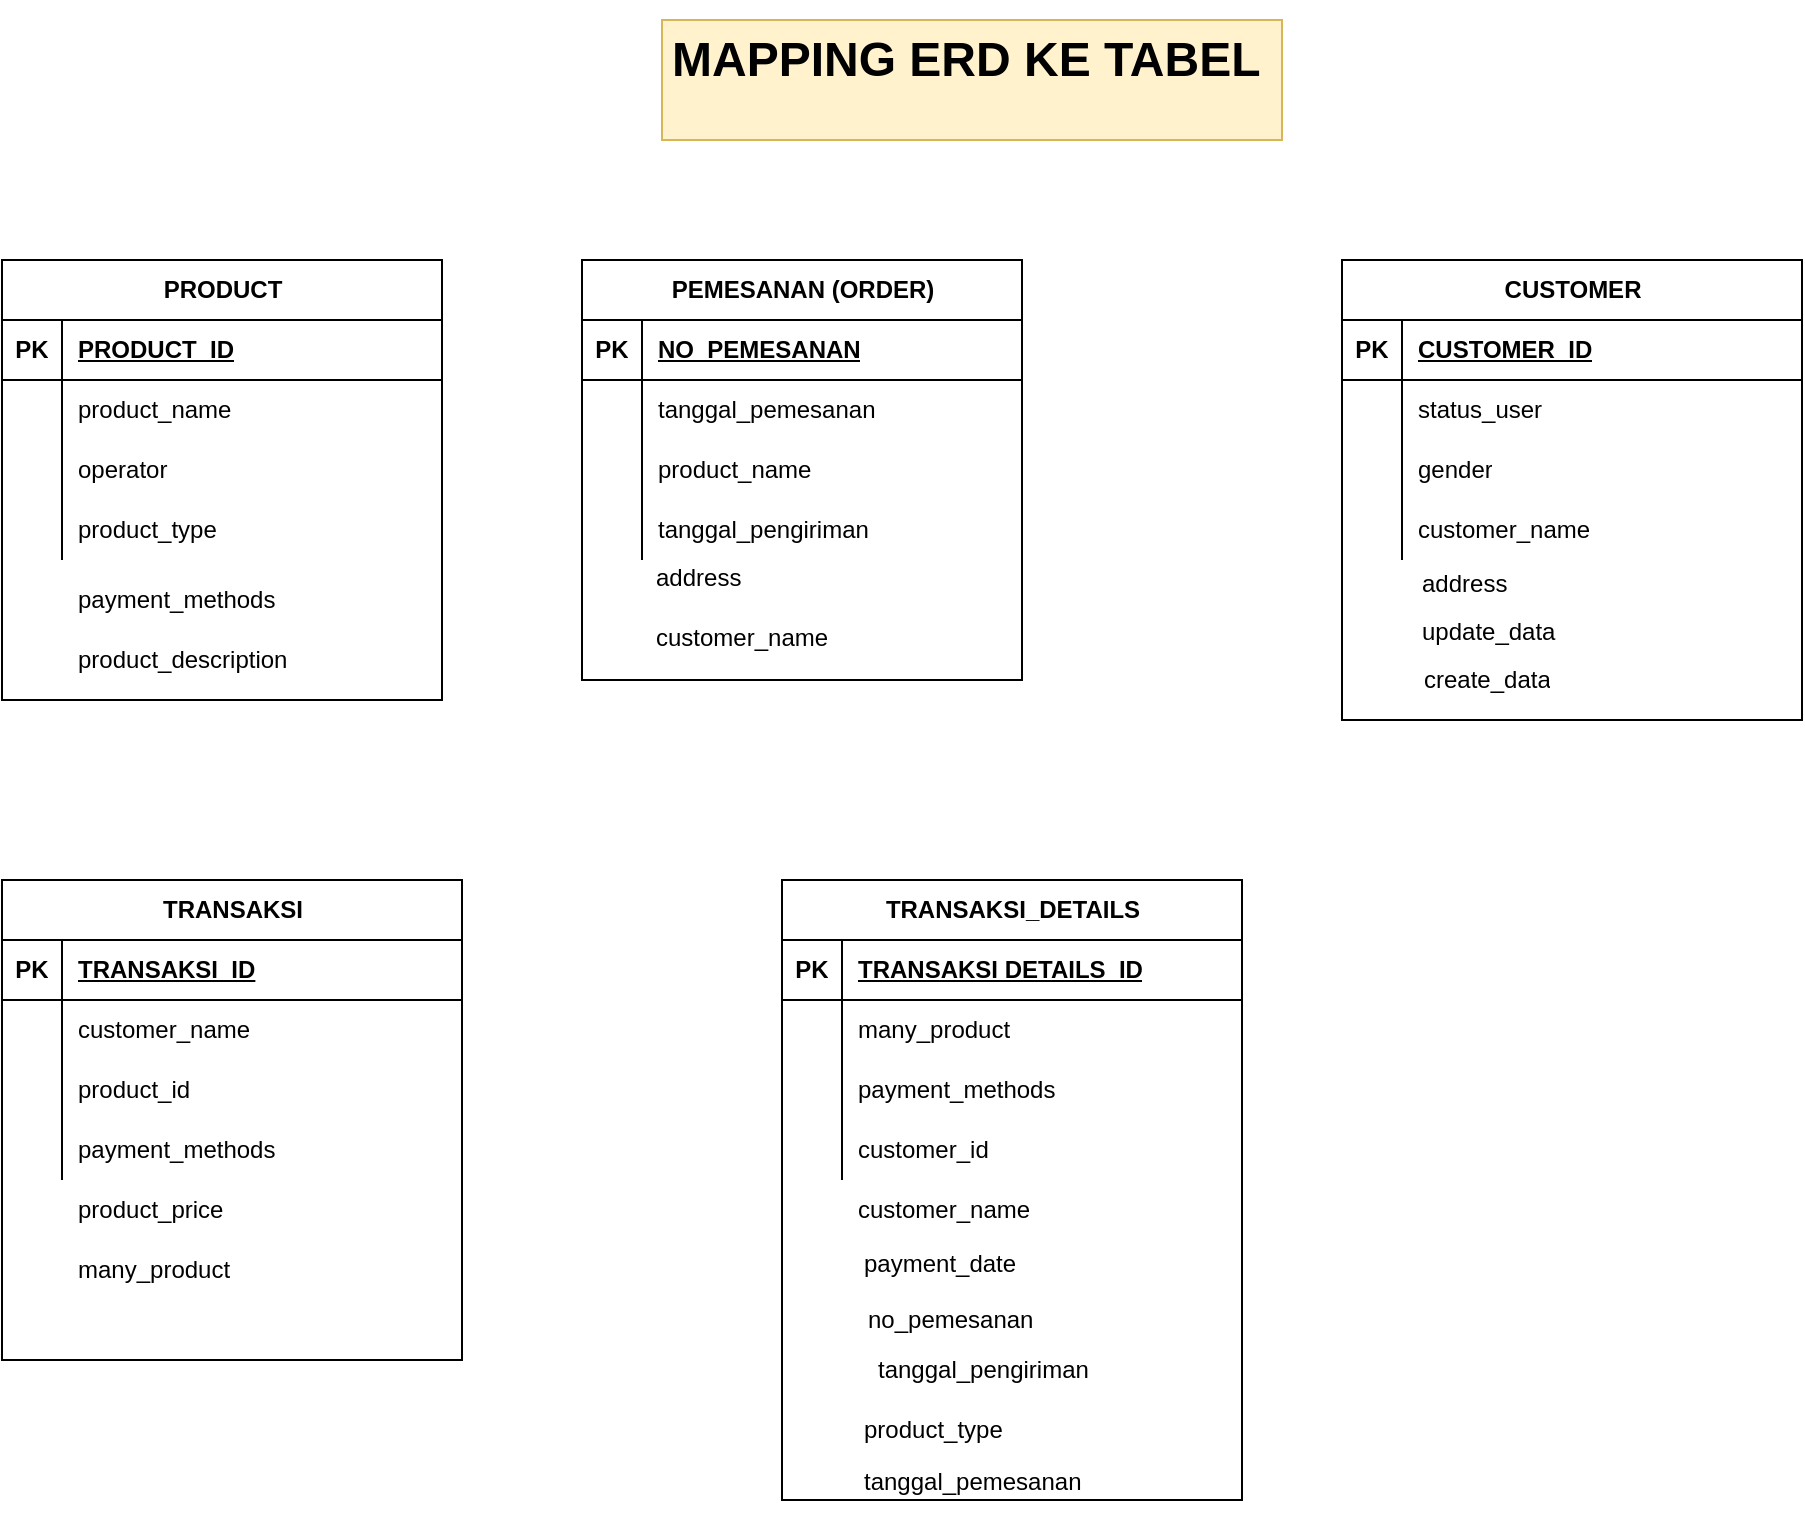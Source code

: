 <?xml version="1.0" encoding="UTF-8"?>
<mxfile version="21.0.6" type="google"><diagram id="w-1xFmY5hDCfA7xkb-Ym" name="Halaman-6"><mxGraphModel dx="1086" dy="657" grid="1" gridSize="10" guides="1" tooltips="1" connect="1" arrows="1" fold="1" page="1" pageScale="1" pageWidth="1169" pageHeight="827" math="0" shadow="0"><root><mxCell id="0"/><mxCell id="1" parent="0"/><mxCell id="Z5LykfeTaL6VnB91Bkos-1" value="&lt;h1&gt;MAPPING ERD KE TABEL&amp;nbsp;&lt;/h1&gt;" style="text;html=1;strokeColor=#d6b656;fillColor=#fff2cc;spacing=5;spacingTop=-20;whiteSpace=wrap;overflow=hidden;rounded=0;" vertex="1" parent="1"><mxGeometry x="420" y="40" width="310" height="60" as="geometry"/></mxCell><mxCell id="UrhFc0Iv26kHvBXcqGW7-1" value="PRODUCT" style="shape=table;startSize=30;container=1;collapsible=1;childLayout=tableLayout;fixedRows=1;rowLines=0;fontStyle=1;align=center;resizeLast=1;html=1;" vertex="1" parent="1"><mxGeometry x="90" y="160" width="220" height="220" as="geometry"/></mxCell><mxCell id="UrhFc0Iv26kHvBXcqGW7-2" value="" style="shape=tableRow;horizontal=0;startSize=0;swimlaneHead=0;swimlaneBody=0;fillColor=none;collapsible=0;dropTarget=0;points=[[0,0.5],[1,0.5]];portConstraint=eastwest;top=0;left=0;right=0;bottom=1;" vertex="1" parent="UrhFc0Iv26kHvBXcqGW7-1"><mxGeometry y="30" width="220" height="30" as="geometry"/></mxCell><mxCell id="UrhFc0Iv26kHvBXcqGW7-3" value="PK" style="shape=partialRectangle;connectable=0;fillColor=none;top=0;left=0;bottom=0;right=0;fontStyle=1;overflow=hidden;whiteSpace=wrap;html=1;" vertex="1" parent="UrhFc0Iv26kHvBXcqGW7-2"><mxGeometry width="30" height="30" as="geometry"><mxRectangle width="30" height="30" as="alternateBounds"/></mxGeometry></mxCell><mxCell id="UrhFc0Iv26kHvBXcqGW7-4" value="PRODUCT_ID" style="shape=partialRectangle;connectable=0;fillColor=none;top=0;left=0;bottom=0;right=0;align=left;spacingLeft=6;fontStyle=5;overflow=hidden;whiteSpace=wrap;html=1;" vertex="1" parent="UrhFc0Iv26kHvBXcqGW7-2"><mxGeometry x="30" width="190" height="30" as="geometry"><mxRectangle width="190" height="30" as="alternateBounds"/></mxGeometry></mxCell><mxCell id="UrhFc0Iv26kHvBXcqGW7-5" value="" style="shape=tableRow;horizontal=0;startSize=0;swimlaneHead=0;swimlaneBody=0;fillColor=none;collapsible=0;dropTarget=0;points=[[0,0.5],[1,0.5]];portConstraint=eastwest;top=0;left=0;right=0;bottom=0;" vertex="1" parent="UrhFc0Iv26kHvBXcqGW7-1"><mxGeometry y="60" width="220" height="30" as="geometry"/></mxCell><mxCell id="UrhFc0Iv26kHvBXcqGW7-6" value="" style="shape=partialRectangle;connectable=0;fillColor=none;top=0;left=0;bottom=0;right=0;editable=1;overflow=hidden;whiteSpace=wrap;html=1;" vertex="1" parent="UrhFc0Iv26kHvBXcqGW7-5"><mxGeometry width="30" height="30" as="geometry"><mxRectangle width="30" height="30" as="alternateBounds"/></mxGeometry></mxCell><mxCell id="UrhFc0Iv26kHvBXcqGW7-7" value="product_name" style="shape=partialRectangle;connectable=0;fillColor=none;top=0;left=0;bottom=0;right=0;align=left;spacingLeft=6;overflow=hidden;whiteSpace=wrap;html=1;" vertex="1" parent="UrhFc0Iv26kHvBXcqGW7-5"><mxGeometry x="30" width="190" height="30" as="geometry"><mxRectangle width="190" height="30" as="alternateBounds"/></mxGeometry></mxCell><mxCell id="UrhFc0Iv26kHvBXcqGW7-8" value="" style="shape=tableRow;horizontal=0;startSize=0;swimlaneHead=0;swimlaneBody=0;fillColor=none;collapsible=0;dropTarget=0;points=[[0,0.5],[1,0.5]];portConstraint=eastwest;top=0;left=0;right=0;bottom=0;" vertex="1" parent="UrhFc0Iv26kHvBXcqGW7-1"><mxGeometry y="90" width="220" height="30" as="geometry"/></mxCell><mxCell id="UrhFc0Iv26kHvBXcqGW7-9" value="" style="shape=partialRectangle;connectable=0;fillColor=none;top=0;left=0;bottom=0;right=0;editable=1;overflow=hidden;whiteSpace=wrap;html=1;" vertex="1" parent="UrhFc0Iv26kHvBXcqGW7-8"><mxGeometry width="30" height="30" as="geometry"><mxRectangle width="30" height="30" as="alternateBounds"/></mxGeometry></mxCell><mxCell id="UrhFc0Iv26kHvBXcqGW7-10" value="operator" style="shape=partialRectangle;connectable=0;fillColor=none;top=0;left=0;bottom=0;right=0;align=left;spacingLeft=6;overflow=hidden;whiteSpace=wrap;html=1;" vertex="1" parent="UrhFc0Iv26kHvBXcqGW7-8"><mxGeometry x="30" width="190" height="30" as="geometry"><mxRectangle width="190" height="30" as="alternateBounds"/></mxGeometry></mxCell><mxCell id="UrhFc0Iv26kHvBXcqGW7-11" value="" style="shape=tableRow;horizontal=0;startSize=0;swimlaneHead=0;swimlaneBody=0;fillColor=none;collapsible=0;dropTarget=0;points=[[0,0.5],[1,0.5]];portConstraint=eastwest;top=0;left=0;right=0;bottom=0;" vertex="1" parent="UrhFc0Iv26kHvBXcqGW7-1"><mxGeometry y="120" width="220" height="30" as="geometry"/></mxCell><mxCell id="UrhFc0Iv26kHvBXcqGW7-12" value="" style="shape=partialRectangle;connectable=0;fillColor=none;top=0;left=0;bottom=0;right=0;editable=1;overflow=hidden;whiteSpace=wrap;html=1;" vertex="1" parent="UrhFc0Iv26kHvBXcqGW7-11"><mxGeometry width="30" height="30" as="geometry"><mxRectangle width="30" height="30" as="alternateBounds"/></mxGeometry></mxCell><mxCell id="UrhFc0Iv26kHvBXcqGW7-13" value="product_type" style="shape=partialRectangle;connectable=0;fillColor=none;top=0;left=0;bottom=0;right=0;align=left;spacingLeft=6;overflow=hidden;whiteSpace=wrap;html=1;" vertex="1" parent="UrhFc0Iv26kHvBXcqGW7-11"><mxGeometry x="30" width="190" height="30" as="geometry"><mxRectangle width="190" height="30" as="alternateBounds"/></mxGeometry></mxCell><mxCell id="UrhFc0Iv26kHvBXcqGW7-14" value="payment_methods" style="shape=partialRectangle;connectable=0;fillColor=none;top=0;left=0;bottom=0;right=0;align=left;spacingLeft=6;overflow=hidden;whiteSpace=wrap;html=1;" vertex="1" parent="1"><mxGeometry x="120" y="315" width="190" height="30" as="geometry"><mxRectangle width="190" height="30" as="alternateBounds"/></mxGeometry></mxCell><mxCell id="UrhFc0Iv26kHvBXcqGW7-15" value="product_description" style="shape=partialRectangle;connectable=0;fillColor=none;top=0;left=0;bottom=0;right=0;align=left;spacingLeft=6;overflow=hidden;whiteSpace=wrap;html=1;" vertex="1" parent="1"><mxGeometry x="120" y="345" width="190" height="30" as="geometry"><mxRectangle width="190" height="30" as="alternateBounds"/></mxGeometry></mxCell><mxCell id="UrhFc0Iv26kHvBXcqGW7-16" value="PEMESANAN (ORDER)" style="shape=table;startSize=30;container=1;collapsible=1;childLayout=tableLayout;fixedRows=1;rowLines=0;fontStyle=1;align=center;resizeLast=1;html=1;" vertex="1" parent="1"><mxGeometry x="380" y="160" width="220" height="210" as="geometry"/></mxCell><mxCell id="UrhFc0Iv26kHvBXcqGW7-17" value="" style="shape=tableRow;horizontal=0;startSize=0;swimlaneHead=0;swimlaneBody=0;fillColor=none;collapsible=0;dropTarget=0;points=[[0,0.5],[1,0.5]];portConstraint=eastwest;top=0;left=0;right=0;bottom=1;" vertex="1" parent="UrhFc0Iv26kHvBXcqGW7-16"><mxGeometry y="30" width="220" height="30" as="geometry"/></mxCell><mxCell id="UrhFc0Iv26kHvBXcqGW7-18" value="PK" style="shape=partialRectangle;connectable=0;fillColor=none;top=0;left=0;bottom=0;right=0;fontStyle=1;overflow=hidden;whiteSpace=wrap;html=1;" vertex="1" parent="UrhFc0Iv26kHvBXcqGW7-17"><mxGeometry width="30" height="30" as="geometry"><mxRectangle width="30" height="30" as="alternateBounds"/></mxGeometry></mxCell><mxCell id="UrhFc0Iv26kHvBXcqGW7-19" value="NO_PEMESANAN" style="shape=partialRectangle;connectable=0;fillColor=none;top=0;left=0;bottom=0;right=0;align=left;spacingLeft=6;fontStyle=5;overflow=hidden;whiteSpace=wrap;html=1;" vertex="1" parent="UrhFc0Iv26kHvBXcqGW7-17"><mxGeometry x="30" width="190" height="30" as="geometry"><mxRectangle width="190" height="30" as="alternateBounds"/></mxGeometry></mxCell><mxCell id="UrhFc0Iv26kHvBXcqGW7-20" value="" style="shape=tableRow;horizontal=0;startSize=0;swimlaneHead=0;swimlaneBody=0;fillColor=none;collapsible=0;dropTarget=0;points=[[0,0.5],[1,0.5]];portConstraint=eastwest;top=0;left=0;right=0;bottom=0;" vertex="1" parent="UrhFc0Iv26kHvBXcqGW7-16"><mxGeometry y="60" width="220" height="30" as="geometry"/></mxCell><mxCell id="UrhFc0Iv26kHvBXcqGW7-21" value="" style="shape=partialRectangle;connectable=0;fillColor=none;top=0;left=0;bottom=0;right=0;editable=1;overflow=hidden;whiteSpace=wrap;html=1;" vertex="1" parent="UrhFc0Iv26kHvBXcqGW7-20"><mxGeometry width="30" height="30" as="geometry"><mxRectangle width="30" height="30" as="alternateBounds"/></mxGeometry></mxCell><mxCell id="UrhFc0Iv26kHvBXcqGW7-22" value="tanggal_pemesanan" style="shape=partialRectangle;connectable=0;fillColor=none;top=0;left=0;bottom=0;right=0;align=left;spacingLeft=6;overflow=hidden;whiteSpace=wrap;html=1;" vertex="1" parent="UrhFc0Iv26kHvBXcqGW7-20"><mxGeometry x="30" width="190" height="30" as="geometry"><mxRectangle width="190" height="30" as="alternateBounds"/></mxGeometry></mxCell><mxCell id="UrhFc0Iv26kHvBXcqGW7-23" value="" style="shape=tableRow;horizontal=0;startSize=0;swimlaneHead=0;swimlaneBody=0;fillColor=none;collapsible=0;dropTarget=0;points=[[0,0.5],[1,0.5]];portConstraint=eastwest;top=0;left=0;right=0;bottom=0;" vertex="1" parent="UrhFc0Iv26kHvBXcqGW7-16"><mxGeometry y="90" width="220" height="30" as="geometry"/></mxCell><mxCell id="UrhFc0Iv26kHvBXcqGW7-24" value="" style="shape=partialRectangle;connectable=0;fillColor=none;top=0;left=0;bottom=0;right=0;editable=1;overflow=hidden;whiteSpace=wrap;html=1;" vertex="1" parent="UrhFc0Iv26kHvBXcqGW7-23"><mxGeometry width="30" height="30" as="geometry"><mxRectangle width="30" height="30" as="alternateBounds"/></mxGeometry></mxCell><mxCell id="UrhFc0Iv26kHvBXcqGW7-25" value="product_name" style="shape=partialRectangle;connectable=0;fillColor=none;top=0;left=0;bottom=0;right=0;align=left;spacingLeft=6;overflow=hidden;whiteSpace=wrap;html=1;" vertex="1" parent="UrhFc0Iv26kHvBXcqGW7-23"><mxGeometry x="30" width="190" height="30" as="geometry"><mxRectangle width="190" height="30" as="alternateBounds"/></mxGeometry></mxCell><mxCell id="UrhFc0Iv26kHvBXcqGW7-26" value="" style="shape=tableRow;horizontal=0;startSize=0;swimlaneHead=0;swimlaneBody=0;fillColor=none;collapsible=0;dropTarget=0;points=[[0,0.5],[1,0.5]];portConstraint=eastwest;top=0;left=0;right=0;bottom=0;" vertex="1" parent="UrhFc0Iv26kHvBXcqGW7-16"><mxGeometry y="120" width="220" height="30" as="geometry"/></mxCell><mxCell id="UrhFc0Iv26kHvBXcqGW7-27" value="" style="shape=partialRectangle;connectable=0;fillColor=none;top=0;left=0;bottom=0;right=0;editable=1;overflow=hidden;whiteSpace=wrap;html=1;" vertex="1" parent="UrhFc0Iv26kHvBXcqGW7-26"><mxGeometry width="30" height="30" as="geometry"><mxRectangle width="30" height="30" as="alternateBounds"/></mxGeometry></mxCell><mxCell id="UrhFc0Iv26kHvBXcqGW7-28" value="tanggal_pengiriman" style="shape=partialRectangle;connectable=0;fillColor=none;top=0;left=0;bottom=0;right=0;align=left;spacingLeft=6;overflow=hidden;whiteSpace=wrap;html=1;" vertex="1" parent="UrhFc0Iv26kHvBXcqGW7-26"><mxGeometry x="30" width="190" height="30" as="geometry"><mxRectangle width="190" height="30" as="alternateBounds"/></mxGeometry></mxCell><mxCell id="487nmfNn57t8q_OdENsl-1" value="address" style="shape=partialRectangle;connectable=0;fillColor=none;top=0;left=0;bottom=0;right=0;align=left;spacingLeft=6;overflow=hidden;whiteSpace=wrap;html=1;" vertex="1" parent="1"><mxGeometry x="409" y="304" width="190" height="30" as="geometry"><mxRectangle width="190" height="30" as="alternateBounds"/></mxGeometry></mxCell><mxCell id="487nmfNn57t8q_OdENsl-2" value="customer_name" style="shape=partialRectangle;connectable=0;fillColor=none;top=0;left=0;bottom=0;right=0;align=left;spacingLeft=6;overflow=hidden;whiteSpace=wrap;html=1;" vertex="1" parent="1"><mxGeometry x="409" y="334" width="190" height="30" as="geometry"><mxRectangle width="190" height="30" as="alternateBounds"/></mxGeometry></mxCell><mxCell id="b4CLpS3fgou4hMfpXip1-1" value="CUSTOMER" style="shape=table;startSize=30;container=1;collapsible=1;childLayout=tableLayout;fixedRows=1;rowLines=0;fontStyle=1;align=center;resizeLast=1;html=1;" vertex="1" parent="1"><mxGeometry x="760" y="160" width="230" height="230" as="geometry"/></mxCell><mxCell id="b4CLpS3fgou4hMfpXip1-2" value="" style="shape=tableRow;horizontal=0;startSize=0;swimlaneHead=0;swimlaneBody=0;fillColor=none;collapsible=0;dropTarget=0;points=[[0,0.5],[1,0.5]];portConstraint=eastwest;top=0;left=0;right=0;bottom=1;" vertex="1" parent="b4CLpS3fgou4hMfpXip1-1"><mxGeometry y="30" width="230" height="30" as="geometry"/></mxCell><mxCell id="b4CLpS3fgou4hMfpXip1-3" value="PK" style="shape=partialRectangle;connectable=0;fillColor=none;top=0;left=0;bottom=0;right=0;fontStyle=1;overflow=hidden;whiteSpace=wrap;html=1;" vertex="1" parent="b4CLpS3fgou4hMfpXip1-2"><mxGeometry width="30" height="30" as="geometry"><mxRectangle width="30" height="30" as="alternateBounds"/></mxGeometry></mxCell><mxCell id="b4CLpS3fgou4hMfpXip1-4" value="CUSTOMER_ID" style="shape=partialRectangle;connectable=0;fillColor=none;top=0;left=0;bottom=0;right=0;align=left;spacingLeft=6;fontStyle=5;overflow=hidden;whiteSpace=wrap;html=1;" vertex="1" parent="b4CLpS3fgou4hMfpXip1-2"><mxGeometry x="30" width="200" height="30" as="geometry"><mxRectangle width="200" height="30" as="alternateBounds"/></mxGeometry></mxCell><mxCell id="b4CLpS3fgou4hMfpXip1-5" value="" style="shape=tableRow;horizontal=0;startSize=0;swimlaneHead=0;swimlaneBody=0;fillColor=none;collapsible=0;dropTarget=0;points=[[0,0.5],[1,0.5]];portConstraint=eastwest;top=0;left=0;right=0;bottom=0;" vertex="1" parent="b4CLpS3fgou4hMfpXip1-1"><mxGeometry y="60" width="230" height="30" as="geometry"/></mxCell><mxCell id="b4CLpS3fgou4hMfpXip1-6" value="" style="shape=partialRectangle;connectable=0;fillColor=none;top=0;left=0;bottom=0;right=0;editable=1;overflow=hidden;whiteSpace=wrap;html=1;" vertex="1" parent="b4CLpS3fgou4hMfpXip1-5"><mxGeometry width="30" height="30" as="geometry"><mxRectangle width="30" height="30" as="alternateBounds"/></mxGeometry></mxCell><mxCell id="b4CLpS3fgou4hMfpXip1-7" value="status_user" style="shape=partialRectangle;connectable=0;fillColor=none;top=0;left=0;bottom=0;right=0;align=left;spacingLeft=6;overflow=hidden;whiteSpace=wrap;html=1;" vertex="1" parent="b4CLpS3fgou4hMfpXip1-5"><mxGeometry x="30" width="200" height="30" as="geometry"><mxRectangle width="200" height="30" as="alternateBounds"/></mxGeometry></mxCell><mxCell id="b4CLpS3fgou4hMfpXip1-8" value="" style="shape=tableRow;horizontal=0;startSize=0;swimlaneHead=0;swimlaneBody=0;fillColor=none;collapsible=0;dropTarget=0;points=[[0,0.5],[1,0.5]];portConstraint=eastwest;top=0;left=0;right=0;bottom=0;" vertex="1" parent="b4CLpS3fgou4hMfpXip1-1"><mxGeometry y="90" width="230" height="30" as="geometry"/></mxCell><mxCell id="b4CLpS3fgou4hMfpXip1-9" value="" style="shape=partialRectangle;connectable=0;fillColor=none;top=0;left=0;bottom=0;right=0;editable=1;overflow=hidden;whiteSpace=wrap;html=1;" vertex="1" parent="b4CLpS3fgou4hMfpXip1-8"><mxGeometry width="30" height="30" as="geometry"><mxRectangle width="30" height="30" as="alternateBounds"/></mxGeometry></mxCell><mxCell id="b4CLpS3fgou4hMfpXip1-10" value="gender" style="shape=partialRectangle;connectable=0;fillColor=none;top=0;left=0;bottom=0;right=0;align=left;spacingLeft=6;overflow=hidden;whiteSpace=wrap;html=1;" vertex="1" parent="b4CLpS3fgou4hMfpXip1-8"><mxGeometry x="30" width="200" height="30" as="geometry"><mxRectangle width="200" height="30" as="alternateBounds"/></mxGeometry></mxCell><mxCell id="b4CLpS3fgou4hMfpXip1-11" value="" style="shape=tableRow;horizontal=0;startSize=0;swimlaneHead=0;swimlaneBody=0;fillColor=none;collapsible=0;dropTarget=0;points=[[0,0.5],[1,0.5]];portConstraint=eastwest;top=0;left=0;right=0;bottom=0;" vertex="1" parent="b4CLpS3fgou4hMfpXip1-1"><mxGeometry y="120" width="230" height="30" as="geometry"/></mxCell><mxCell id="b4CLpS3fgou4hMfpXip1-12" value="" style="shape=partialRectangle;connectable=0;fillColor=none;top=0;left=0;bottom=0;right=0;editable=1;overflow=hidden;whiteSpace=wrap;html=1;" vertex="1" parent="b4CLpS3fgou4hMfpXip1-11"><mxGeometry width="30" height="30" as="geometry"><mxRectangle width="30" height="30" as="alternateBounds"/></mxGeometry></mxCell><mxCell id="b4CLpS3fgou4hMfpXip1-13" value="customer_name" style="shape=partialRectangle;connectable=0;fillColor=none;top=0;left=0;bottom=0;right=0;align=left;spacingLeft=6;overflow=hidden;whiteSpace=wrap;html=1;" vertex="1" parent="b4CLpS3fgou4hMfpXip1-11"><mxGeometry x="30" width="200" height="30" as="geometry"><mxRectangle width="200" height="30" as="alternateBounds"/></mxGeometry></mxCell><mxCell id="vohwRxViqv_xA0lLbG8j-1" value="address" style="shape=partialRectangle;connectable=0;fillColor=none;top=0;left=0;bottom=0;right=0;align=left;spacingLeft=6;overflow=hidden;whiteSpace=wrap;html=1;" vertex="1" parent="1"><mxGeometry x="792" y="307" width="190" height="30" as="geometry"><mxRectangle width="190" height="30" as="alternateBounds"/></mxGeometry></mxCell><mxCell id="Km7u2xkLDnbu1Kpil2ru-1" value="update_data" style="shape=partialRectangle;connectable=0;fillColor=none;top=0;left=0;bottom=0;right=0;align=left;spacingLeft=6;overflow=hidden;whiteSpace=wrap;html=1;" vertex="1" parent="1"><mxGeometry x="792" y="331" width="190" height="30" as="geometry"><mxRectangle width="190" height="30" as="alternateBounds"/></mxGeometry></mxCell><mxCell id="VwEYqpu3Hejqi4gFfCmw-1" value="create_data" style="shape=partialRectangle;connectable=0;fillColor=none;top=0;left=0;bottom=0;right=0;align=left;spacingLeft=6;overflow=hidden;whiteSpace=wrap;html=1;" vertex="1" parent="1"><mxGeometry x="793" y="355" width="190" height="30" as="geometry"><mxRectangle width="190" height="30" as="alternateBounds"/></mxGeometry></mxCell><mxCell id="o3VLlY5y8Mb8-0JbNt_Q-1" value="TRANSAKSI" style="shape=table;startSize=30;container=1;collapsible=1;childLayout=tableLayout;fixedRows=1;rowLines=0;fontStyle=1;align=center;resizeLast=1;html=1;" vertex="1" parent="1"><mxGeometry x="90" y="470" width="230" height="240" as="geometry"/></mxCell><mxCell id="o3VLlY5y8Mb8-0JbNt_Q-2" value="" style="shape=tableRow;horizontal=0;startSize=0;swimlaneHead=0;swimlaneBody=0;fillColor=none;collapsible=0;dropTarget=0;points=[[0,0.5],[1,0.5]];portConstraint=eastwest;top=0;left=0;right=0;bottom=1;" vertex="1" parent="o3VLlY5y8Mb8-0JbNt_Q-1"><mxGeometry y="30" width="230" height="30" as="geometry"/></mxCell><mxCell id="o3VLlY5y8Mb8-0JbNt_Q-3" value="PK" style="shape=partialRectangle;connectable=0;fillColor=none;top=0;left=0;bottom=0;right=0;fontStyle=1;overflow=hidden;whiteSpace=wrap;html=1;" vertex="1" parent="o3VLlY5y8Mb8-0JbNt_Q-2"><mxGeometry width="30" height="30" as="geometry"><mxRectangle width="30" height="30" as="alternateBounds"/></mxGeometry></mxCell><mxCell id="o3VLlY5y8Mb8-0JbNt_Q-4" value="TRANSAKSI_ID" style="shape=partialRectangle;connectable=0;fillColor=none;top=0;left=0;bottom=0;right=0;align=left;spacingLeft=6;fontStyle=5;overflow=hidden;whiteSpace=wrap;html=1;" vertex="1" parent="o3VLlY5y8Mb8-0JbNt_Q-2"><mxGeometry x="30" width="200" height="30" as="geometry"><mxRectangle width="200" height="30" as="alternateBounds"/></mxGeometry></mxCell><mxCell id="o3VLlY5y8Mb8-0JbNt_Q-5" value="" style="shape=tableRow;horizontal=0;startSize=0;swimlaneHead=0;swimlaneBody=0;fillColor=none;collapsible=0;dropTarget=0;points=[[0,0.5],[1,0.5]];portConstraint=eastwest;top=0;left=0;right=0;bottom=0;" vertex="1" parent="o3VLlY5y8Mb8-0JbNt_Q-1"><mxGeometry y="60" width="230" height="30" as="geometry"/></mxCell><mxCell id="o3VLlY5y8Mb8-0JbNt_Q-6" value="" style="shape=partialRectangle;connectable=0;fillColor=none;top=0;left=0;bottom=0;right=0;editable=1;overflow=hidden;whiteSpace=wrap;html=1;" vertex="1" parent="o3VLlY5y8Mb8-0JbNt_Q-5"><mxGeometry width="30" height="30" as="geometry"><mxRectangle width="30" height="30" as="alternateBounds"/></mxGeometry></mxCell><mxCell id="o3VLlY5y8Mb8-0JbNt_Q-7" value="customer_name" style="shape=partialRectangle;connectable=0;fillColor=none;top=0;left=0;bottom=0;right=0;align=left;spacingLeft=6;overflow=hidden;whiteSpace=wrap;html=1;" vertex="1" parent="o3VLlY5y8Mb8-0JbNt_Q-5"><mxGeometry x="30" width="200" height="30" as="geometry"><mxRectangle width="200" height="30" as="alternateBounds"/></mxGeometry></mxCell><mxCell id="o3VLlY5y8Mb8-0JbNt_Q-8" value="" style="shape=tableRow;horizontal=0;startSize=0;swimlaneHead=0;swimlaneBody=0;fillColor=none;collapsible=0;dropTarget=0;points=[[0,0.5],[1,0.5]];portConstraint=eastwest;top=0;left=0;right=0;bottom=0;" vertex="1" parent="o3VLlY5y8Mb8-0JbNt_Q-1"><mxGeometry y="90" width="230" height="30" as="geometry"/></mxCell><mxCell id="o3VLlY5y8Mb8-0JbNt_Q-9" value="" style="shape=partialRectangle;connectable=0;fillColor=none;top=0;left=0;bottom=0;right=0;editable=1;overflow=hidden;whiteSpace=wrap;html=1;" vertex="1" parent="o3VLlY5y8Mb8-0JbNt_Q-8"><mxGeometry width="30" height="30" as="geometry"><mxRectangle width="30" height="30" as="alternateBounds"/></mxGeometry></mxCell><mxCell id="o3VLlY5y8Mb8-0JbNt_Q-10" value="product_id" style="shape=partialRectangle;connectable=0;fillColor=none;top=0;left=0;bottom=0;right=0;align=left;spacingLeft=6;overflow=hidden;whiteSpace=wrap;html=1;" vertex="1" parent="o3VLlY5y8Mb8-0JbNt_Q-8"><mxGeometry x="30" width="200" height="30" as="geometry"><mxRectangle width="200" height="30" as="alternateBounds"/></mxGeometry></mxCell><mxCell id="o3VLlY5y8Mb8-0JbNt_Q-11" value="" style="shape=tableRow;horizontal=0;startSize=0;swimlaneHead=0;swimlaneBody=0;fillColor=none;collapsible=0;dropTarget=0;points=[[0,0.5],[1,0.5]];portConstraint=eastwest;top=0;left=0;right=0;bottom=0;" vertex="1" parent="o3VLlY5y8Mb8-0JbNt_Q-1"><mxGeometry y="120" width="230" height="30" as="geometry"/></mxCell><mxCell id="o3VLlY5y8Mb8-0JbNt_Q-12" value="" style="shape=partialRectangle;connectable=0;fillColor=none;top=0;left=0;bottom=0;right=0;editable=1;overflow=hidden;whiteSpace=wrap;html=1;" vertex="1" parent="o3VLlY5y8Mb8-0JbNt_Q-11"><mxGeometry width="30" height="30" as="geometry"><mxRectangle width="30" height="30" as="alternateBounds"/></mxGeometry></mxCell><mxCell id="o3VLlY5y8Mb8-0JbNt_Q-13" value="payment_methods" style="shape=partialRectangle;connectable=0;fillColor=none;top=0;left=0;bottom=0;right=0;align=left;spacingLeft=6;overflow=hidden;whiteSpace=wrap;html=1;" vertex="1" parent="o3VLlY5y8Mb8-0JbNt_Q-11"><mxGeometry x="30" width="200" height="30" as="geometry"><mxRectangle width="200" height="30" as="alternateBounds"/></mxGeometry></mxCell><mxCell id="o3VLlY5y8Mb8-0JbNt_Q-14" value="product_price" style="shape=partialRectangle;connectable=0;fillColor=none;top=0;left=0;bottom=0;right=0;align=left;spacingLeft=6;overflow=hidden;whiteSpace=wrap;html=1;" vertex="1" parent="1"><mxGeometry x="120" y="620" width="190" height="30" as="geometry"><mxRectangle width="190" height="30" as="alternateBounds"/></mxGeometry></mxCell><mxCell id="o3VLlY5y8Mb8-0JbNt_Q-15" value="many_product" style="shape=partialRectangle;connectable=0;fillColor=none;top=0;left=0;bottom=0;right=0;align=left;spacingLeft=6;overflow=hidden;whiteSpace=wrap;html=1;" vertex="1" parent="1"><mxGeometry x="120" y="650" width="190" height="30" as="geometry"><mxRectangle width="190" height="30" as="alternateBounds"/></mxGeometry></mxCell><mxCell id="GkIFiFzHXDzOA5N-Xt7O-1" value="TRANSAKSI_DETAILS" style="shape=table;startSize=30;container=1;collapsible=1;childLayout=tableLayout;fixedRows=1;rowLines=0;fontStyle=1;align=center;resizeLast=1;html=1;" vertex="1" parent="1"><mxGeometry x="480" y="470" width="230" height="310" as="geometry"/></mxCell><mxCell id="GkIFiFzHXDzOA5N-Xt7O-2" value="" style="shape=tableRow;horizontal=0;startSize=0;swimlaneHead=0;swimlaneBody=0;fillColor=none;collapsible=0;dropTarget=0;points=[[0,0.5],[1,0.5]];portConstraint=eastwest;top=0;left=0;right=0;bottom=1;" vertex="1" parent="GkIFiFzHXDzOA5N-Xt7O-1"><mxGeometry y="30" width="230" height="30" as="geometry"/></mxCell><mxCell id="GkIFiFzHXDzOA5N-Xt7O-3" value="PK" style="shape=partialRectangle;connectable=0;fillColor=none;top=0;left=0;bottom=0;right=0;fontStyle=1;overflow=hidden;whiteSpace=wrap;html=1;" vertex="1" parent="GkIFiFzHXDzOA5N-Xt7O-2"><mxGeometry width="30" height="30" as="geometry"><mxRectangle width="30" height="30" as="alternateBounds"/></mxGeometry></mxCell><mxCell id="GkIFiFzHXDzOA5N-Xt7O-4" value="TRANSAKSI DETAILS_ID" style="shape=partialRectangle;connectable=0;fillColor=none;top=0;left=0;bottom=0;right=0;align=left;spacingLeft=6;fontStyle=5;overflow=hidden;whiteSpace=wrap;html=1;" vertex="1" parent="GkIFiFzHXDzOA5N-Xt7O-2"><mxGeometry x="30" width="200" height="30" as="geometry"><mxRectangle width="200" height="30" as="alternateBounds"/></mxGeometry></mxCell><mxCell id="GkIFiFzHXDzOA5N-Xt7O-5" value="" style="shape=tableRow;horizontal=0;startSize=0;swimlaneHead=0;swimlaneBody=0;fillColor=none;collapsible=0;dropTarget=0;points=[[0,0.5],[1,0.5]];portConstraint=eastwest;top=0;left=0;right=0;bottom=0;" vertex="1" parent="GkIFiFzHXDzOA5N-Xt7O-1"><mxGeometry y="60" width="230" height="30" as="geometry"/></mxCell><mxCell id="GkIFiFzHXDzOA5N-Xt7O-6" value="" style="shape=partialRectangle;connectable=0;fillColor=none;top=0;left=0;bottom=0;right=0;editable=1;overflow=hidden;whiteSpace=wrap;html=1;" vertex="1" parent="GkIFiFzHXDzOA5N-Xt7O-5"><mxGeometry width="30" height="30" as="geometry"><mxRectangle width="30" height="30" as="alternateBounds"/></mxGeometry></mxCell><mxCell id="GkIFiFzHXDzOA5N-Xt7O-7" value="many_product" style="shape=partialRectangle;connectable=0;fillColor=none;top=0;left=0;bottom=0;right=0;align=left;spacingLeft=6;overflow=hidden;whiteSpace=wrap;html=1;" vertex="1" parent="GkIFiFzHXDzOA5N-Xt7O-5"><mxGeometry x="30" width="200" height="30" as="geometry"><mxRectangle width="200" height="30" as="alternateBounds"/></mxGeometry></mxCell><mxCell id="GkIFiFzHXDzOA5N-Xt7O-8" value="" style="shape=tableRow;horizontal=0;startSize=0;swimlaneHead=0;swimlaneBody=0;fillColor=none;collapsible=0;dropTarget=0;points=[[0,0.5],[1,0.5]];portConstraint=eastwest;top=0;left=0;right=0;bottom=0;" vertex="1" parent="GkIFiFzHXDzOA5N-Xt7O-1"><mxGeometry y="90" width="230" height="30" as="geometry"/></mxCell><mxCell id="GkIFiFzHXDzOA5N-Xt7O-9" value="" style="shape=partialRectangle;connectable=0;fillColor=none;top=0;left=0;bottom=0;right=0;editable=1;overflow=hidden;whiteSpace=wrap;html=1;" vertex="1" parent="GkIFiFzHXDzOA5N-Xt7O-8"><mxGeometry width="30" height="30" as="geometry"><mxRectangle width="30" height="30" as="alternateBounds"/></mxGeometry></mxCell><mxCell id="GkIFiFzHXDzOA5N-Xt7O-10" value="payment_methods" style="shape=partialRectangle;connectable=0;fillColor=none;top=0;left=0;bottom=0;right=0;align=left;spacingLeft=6;overflow=hidden;whiteSpace=wrap;html=1;" vertex="1" parent="GkIFiFzHXDzOA5N-Xt7O-8"><mxGeometry x="30" width="200" height="30" as="geometry"><mxRectangle width="200" height="30" as="alternateBounds"/></mxGeometry></mxCell><mxCell id="GkIFiFzHXDzOA5N-Xt7O-11" value="" style="shape=tableRow;horizontal=0;startSize=0;swimlaneHead=0;swimlaneBody=0;fillColor=none;collapsible=0;dropTarget=0;points=[[0,0.5],[1,0.5]];portConstraint=eastwest;top=0;left=0;right=0;bottom=0;" vertex="1" parent="GkIFiFzHXDzOA5N-Xt7O-1"><mxGeometry y="120" width="230" height="30" as="geometry"/></mxCell><mxCell id="GkIFiFzHXDzOA5N-Xt7O-12" value="" style="shape=partialRectangle;connectable=0;fillColor=none;top=0;left=0;bottom=0;right=0;editable=1;overflow=hidden;whiteSpace=wrap;html=1;" vertex="1" parent="GkIFiFzHXDzOA5N-Xt7O-11"><mxGeometry width="30" height="30" as="geometry"><mxRectangle width="30" height="30" as="alternateBounds"/></mxGeometry></mxCell><mxCell id="GkIFiFzHXDzOA5N-Xt7O-13" value="customer_id" style="shape=partialRectangle;connectable=0;fillColor=none;top=0;left=0;bottom=0;right=0;align=left;spacingLeft=6;overflow=hidden;whiteSpace=wrap;html=1;" vertex="1" parent="GkIFiFzHXDzOA5N-Xt7O-11"><mxGeometry x="30" width="200" height="30" as="geometry"><mxRectangle width="200" height="30" as="alternateBounds"/></mxGeometry></mxCell><mxCell id="LKn7i1jD2ez3WIYTGtvY-14" value="customer_name" style="shape=partialRectangle;connectable=0;fillColor=none;top=0;left=0;bottom=0;right=0;align=left;spacingLeft=6;overflow=hidden;whiteSpace=wrap;html=1;" vertex="1" parent="1"><mxGeometry x="510" y="620" width="200" height="30" as="geometry"><mxRectangle width="200" height="30" as="alternateBounds"/></mxGeometry></mxCell><mxCell id="pb5bLma_Tn7fWqHbFCyK-1" value="payment_date" style="shape=partialRectangle;connectable=0;fillColor=none;top=0;left=0;bottom=0;right=0;align=left;spacingLeft=6;overflow=hidden;whiteSpace=wrap;html=1;" vertex="1" parent="1"><mxGeometry x="513" y="647" width="190" height="30" as="geometry"><mxRectangle width="190" height="30" as="alternateBounds"/></mxGeometry></mxCell><mxCell id="pb5bLma_Tn7fWqHbFCyK-2" value="no_pemesanan" style="shape=partialRectangle;connectable=0;fillColor=none;top=0;left=0;bottom=0;right=0;align=left;spacingLeft=6;overflow=hidden;whiteSpace=wrap;html=1;" vertex="1" parent="1"><mxGeometry x="515" y="675" width="190" height="30" as="geometry"><mxRectangle width="190" height="30" as="alternateBounds"/></mxGeometry></mxCell><mxCell id="QCOsRhYf2sqSpj2sdUfZ-1" value="tanggal_pengiriman" style="shape=partialRectangle;connectable=0;fillColor=none;top=0;left=0;bottom=0;right=0;align=left;spacingLeft=6;overflow=hidden;whiteSpace=wrap;html=1;" vertex="1" parent="1"><mxGeometry x="520" y="700" width="190" height="30" as="geometry"><mxRectangle width="190" height="30" as="alternateBounds"/></mxGeometry></mxCell><mxCell id="O_Dhh12oSC6qT1EoEdxg-1" value="product_type" style="shape=partialRectangle;connectable=0;fillColor=none;top=0;left=0;bottom=0;right=0;align=left;spacingLeft=6;overflow=hidden;whiteSpace=wrap;html=1;" vertex="1" parent="1"><mxGeometry x="513" y="730" width="190" height="30" as="geometry"><mxRectangle width="190" height="30" as="alternateBounds"/></mxGeometry></mxCell><mxCell id="f4IPkNGnBRaTucXheYXt-1" value="tanggal_pemesanan" style="shape=partialRectangle;connectable=0;fillColor=none;top=0;left=0;bottom=0;right=0;align=left;spacingLeft=6;overflow=hidden;whiteSpace=wrap;html=1;" vertex="1" parent="1"><mxGeometry x="513" y="756" width="190" height="30" as="geometry"><mxRectangle width="190" height="30" as="alternateBounds"/></mxGeometry></mxCell></root></mxGraphModel></diagram></mxfile>